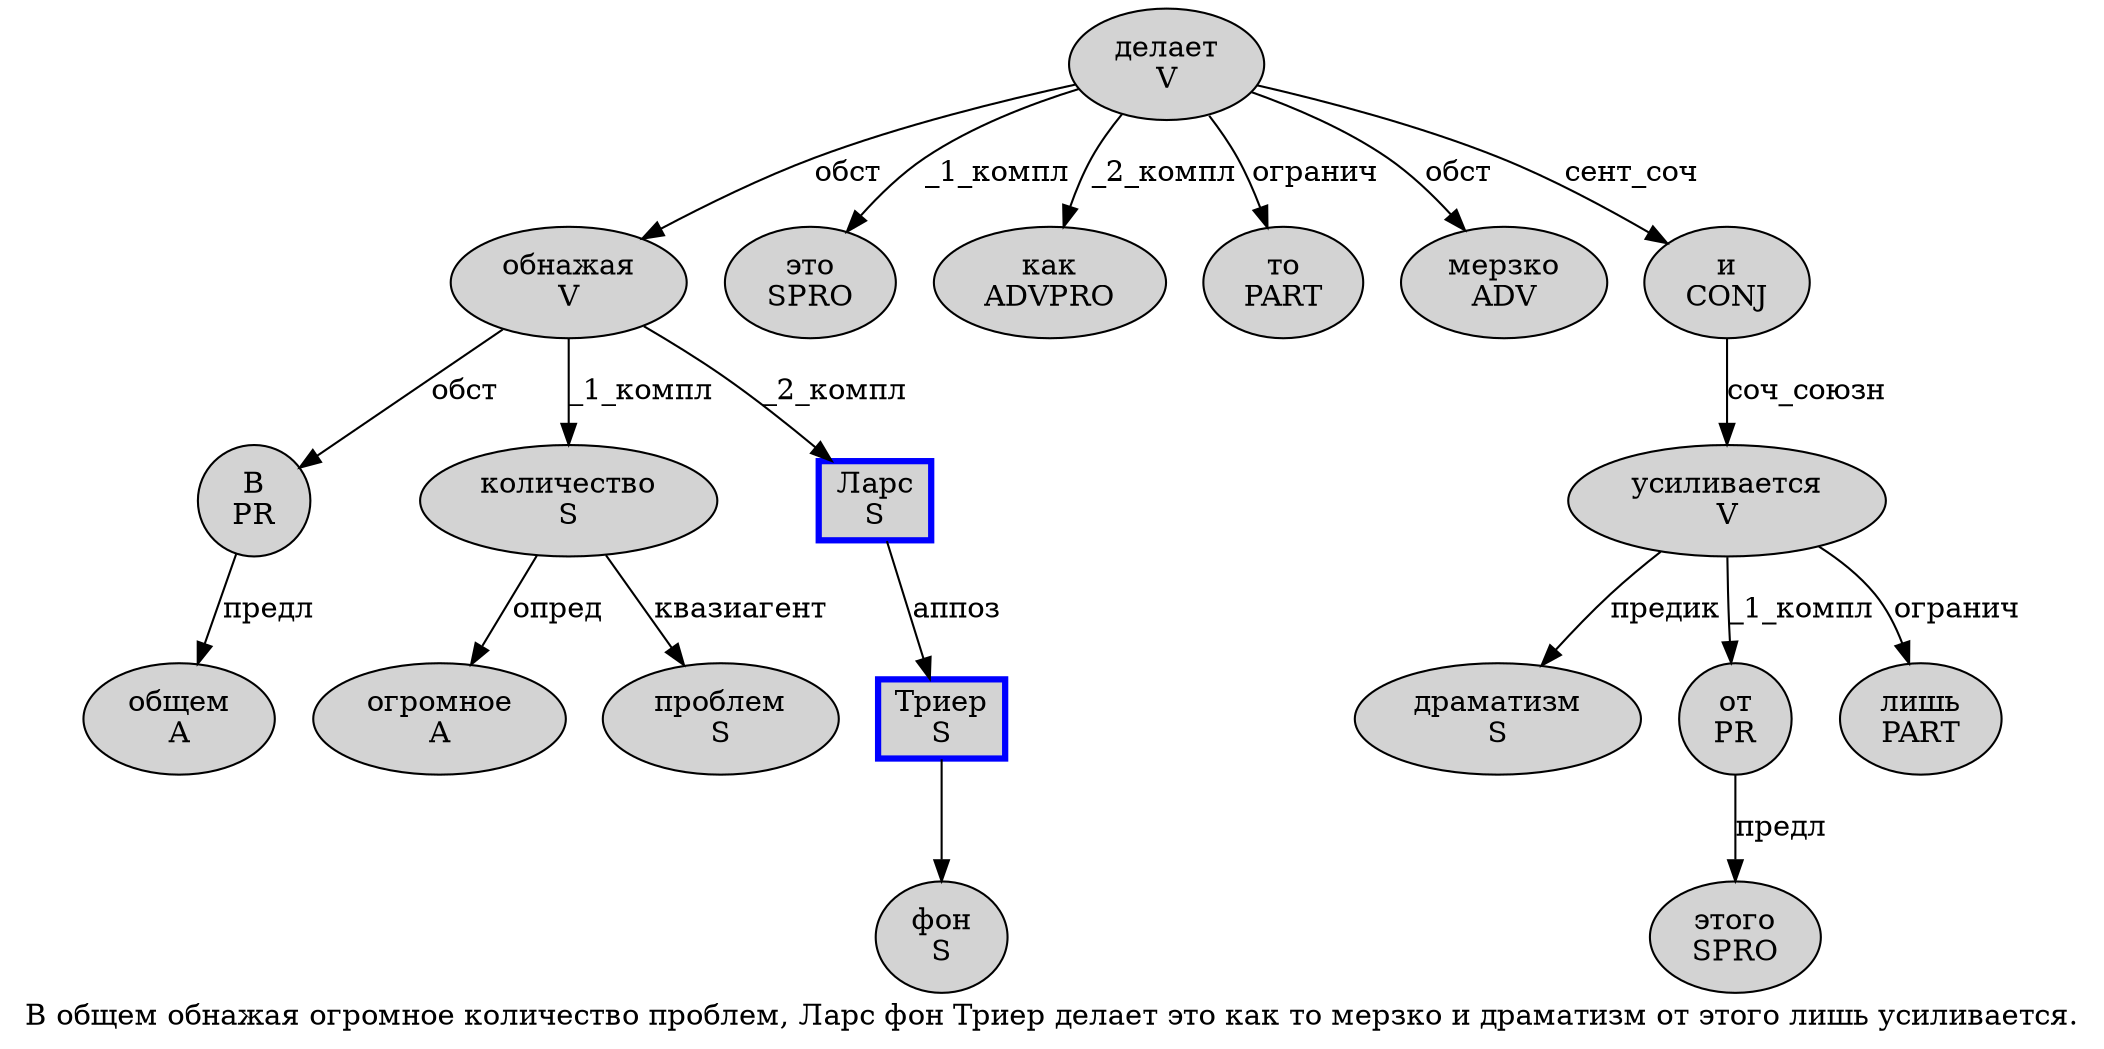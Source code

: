 digraph SENTENCE_323 {
	graph [label="В общем обнажая огромное количество проблем, Ларс фон Триер делает это как то мерзко и драматизм от этого лишь усиливается."]
	node [style=filled]
		0 [label="В
PR" color="" fillcolor=lightgray penwidth=1 shape=ellipse]
		1 [label="общем
A" color="" fillcolor=lightgray penwidth=1 shape=ellipse]
		2 [label="обнажая
V" color="" fillcolor=lightgray penwidth=1 shape=ellipse]
		3 [label="огромное
A" color="" fillcolor=lightgray penwidth=1 shape=ellipse]
		4 [label="количество
S" color="" fillcolor=lightgray penwidth=1 shape=ellipse]
		5 [label="проблем
S" color="" fillcolor=lightgray penwidth=1 shape=ellipse]
		7 [label="Ларс
S" color=blue fillcolor=lightgray penwidth=3 shape=box]
		8 [label="фон
S" color="" fillcolor=lightgray penwidth=1 shape=ellipse]
		9 [label="Триер
S" color=blue fillcolor=lightgray penwidth=3 shape=box]
		10 [label="делает
V" color="" fillcolor=lightgray penwidth=1 shape=ellipse]
		11 [label="это
SPRO" color="" fillcolor=lightgray penwidth=1 shape=ellipse]
		12 [label="как
ADVPRO" color="" fillcolor=lightgray penwidth=1 shape=ellipse]
		13 [label="то
PART" color="" fillcolor=lightgray penwidth=1 shape=ellipse]
		14 [label="мерзко
ADV" color="" fillcolor=lightgray penwidth=1 shape=ellipse]
		15 [label="и
CONJ" color="" fillcolor=lightgray penwidth=1 shape=ellipse]
		16 [label="драматизм
S" color="" fillcolor=lightgray penwidth=1 shape=ellipse]
		17 [label="от
PR" color="" fillcolor=lightgray penwidth=1 shape=ellipse]
		18 [label="этого
SPRO" color="" fillcolor=lightgray penwidth=1 shape=ellipse]
		19 [label="лишь
PART" color="" fillcolor=lightgray penwidth=1 shape=ellipse]
		20 [label="усиливается
V" color="" fillcolor=lightgray penwidth=1 shape=ellipse]
			10 -> 2 [label="обст"]
			10 -> 11 [label="_1_компл"]
			10 -> 12 [label="_2_компл"]
			10 -> 13 [label="огранич"]
			10 -> 14 [label="обст"]
			10 -> 15 [label="сент_соч"]
			2 -> 0 [label="обст"]
			2 -> 4 [label="_1_компл"]
			2 -> 7 [label="_2_компл"]
			9 -> 8
			17 -> 18 [label="предл"]
			0 -> 1 [label="предл"]
			20 -> 16 [label="предик"]
			20 -> 17 [label="_1_компл"]
			20 -> 19 [label="огранич"]
			7 -> 9 [label="аппоз"]
			4 -> 3 [label="опред"]
			4 -> 5 [label="квазиагент"]
			15 -> 20 [label="соч_союзн"]
}